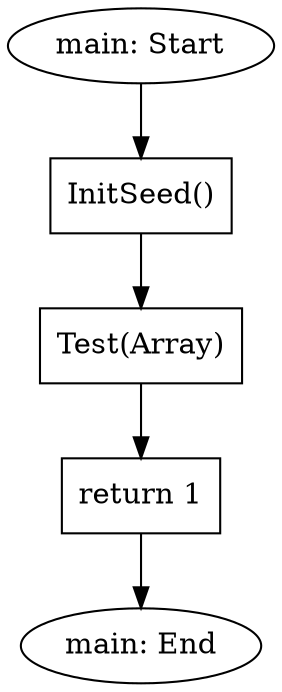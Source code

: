 digraph main {
      rankdir=TB;
      node [shape=box];
      start [label="main: Start", shape=ellipse];
      end [label="main: End", shape=ellipse];
      n1 [label="InitSeed()"];
      n2 [label="Test(Array)"];
      n3 [label="return 1"];
      start -> n1 -> n2 -> n3 -> end;
  }